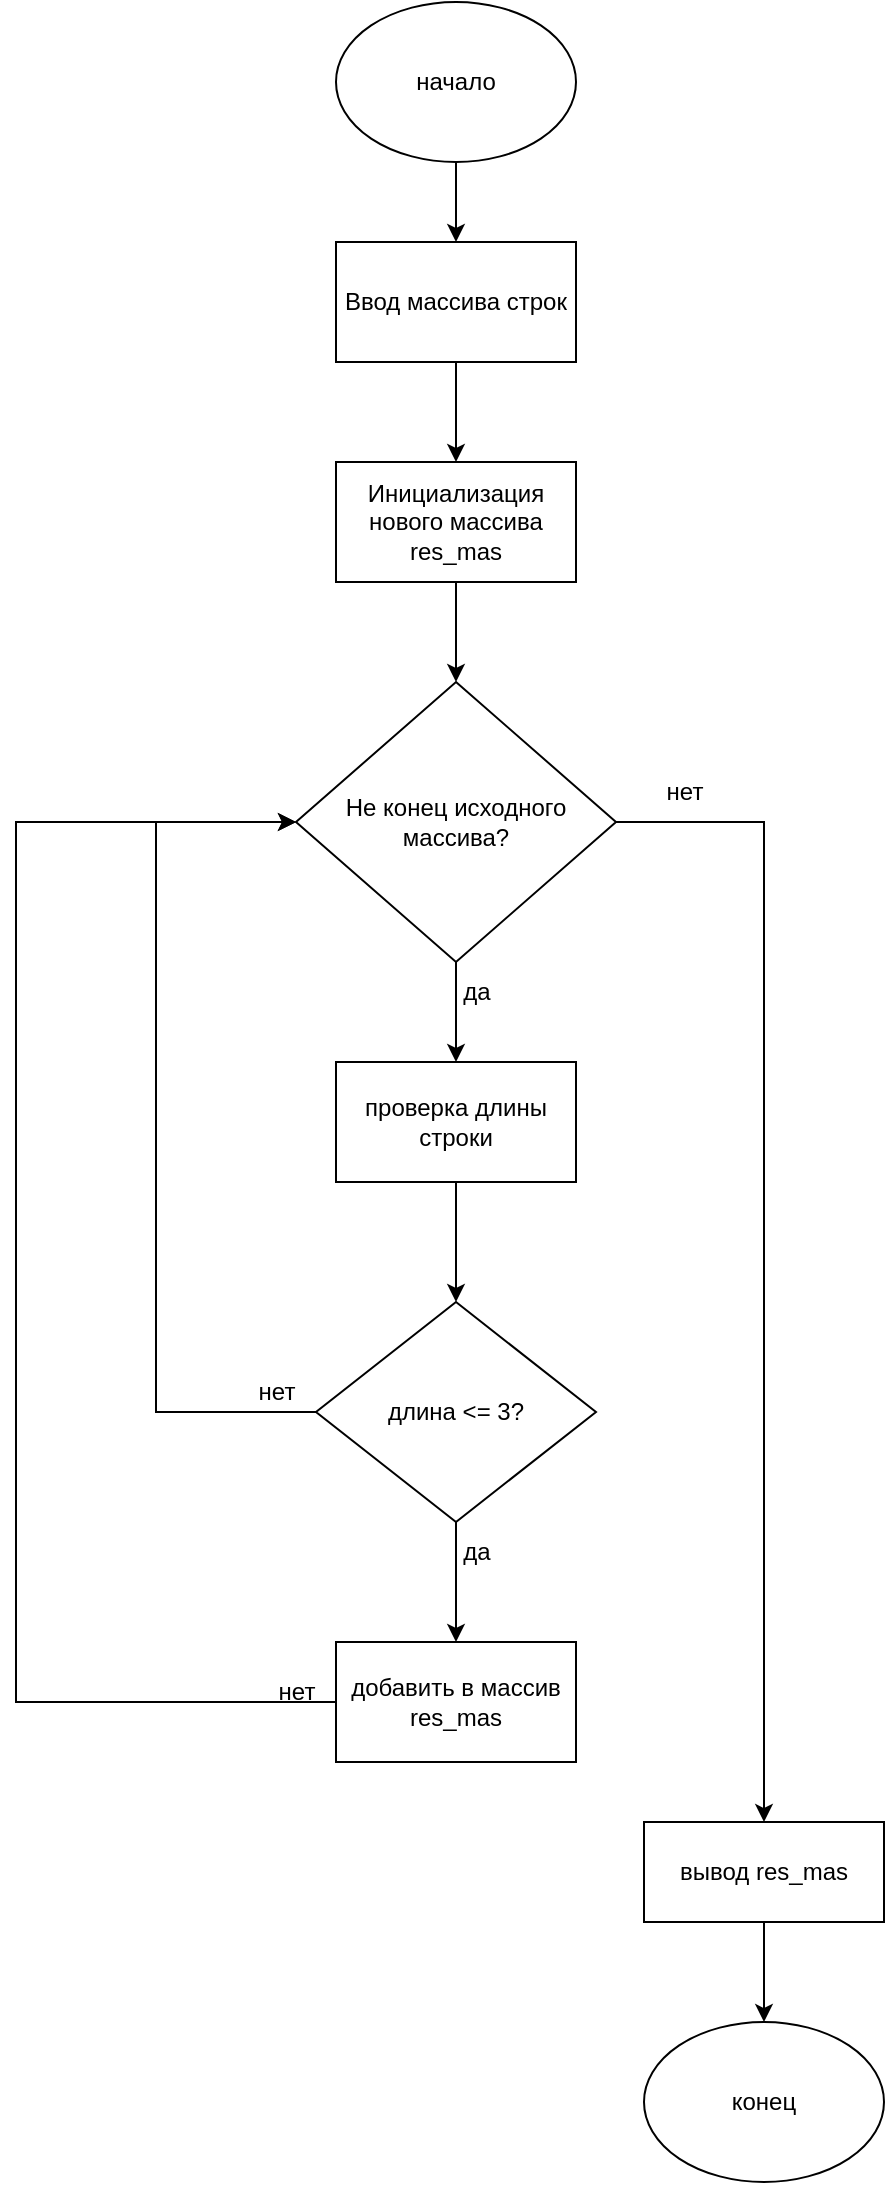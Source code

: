 <mxfile version="24.2.5" type="device">
  <diagram name="Страница — 1" id="hIwDPBE5IHdKA5I5i13y">
    <mxGraphModel dx="677" dy="1094" grid="1" gridSize="10" guides="1" tooltips="1" connect="1" arrows="1" fold="1" page="1" pageScale="1" pageWidth="827" pageHeight="1169" math="0" shadow="0">
      <root>
        <mxCell id="0" />
        <mxCell id="1" parent="0" />
        <mxCell id="vES_-5wuRuhPrdAIuNvl-2" value="начало" style="ellipse;whiteSpace=wrap;html=1;" vertex="1" parent="1">
          <mxGeometry x="260" y="40" width="120" height="80" as="geometry" />
        </mxCell>
        <mxCell id="vES_-5wuRuhPrdAIuNvl-3" value="&lt;div&gt;Ввод массива строк&lt;br&gt;&lt;/div&gt;" style="rounded=0;whiteSpace=wrap;html=1;" vertex="1" parent="1">
          <mxGeometry x="260" y="160" width="120" height="60" as="geometry" />
        </mxCell>
        <mxCell id="vES_-5wuRuhPrdAIuNvl-4" value="Инициализация нового массива res_mas" style="rounded=0;whiteSpace=wrap;html=1;" vertex="1" parent="1">
          <mxGeometry x="260" y="270" width="120" height="60" as="geometry" />
        </mxCell>
        <mxCell id="vES_-5wuRuhPrdAIuNvl-23" style="edgeStyle=orthogonalEdgeStyle;rounded=0;orthogonalLoop=1;jettySize=auto;html=1;exitX=1;exitY=0.5;exitDx=0;exitDy=0;entryX=0.5;entryY=0;entryDx=0;entryDy=0;" edge="1" parent="1" source="vES_-5wuRuhPrdAIuNvl-5" target="vES_-5wuRuhPrdAIuNvl-24">
          <mxGeometry relative="1" as="geometry">
            <mxPoint x="470" y="1000" as="targetPoint" />
          </mxGeometry>
        </mxCell>
        <mxCell id="vES_-5wuRuhPrdAIuNvl-5" value="Не конец исходного массива?" style="rhombus;whiteSpace=wrap;html=1;" vertex="1" parent="1">
          <mxGeometry x="240" y="380" width="160" height="140" as="geometry" />
        </mxCell>
        <mxCell id="vES_-5wuRuhPrdAIuNvl-7" value="проверка длины строки" style="rounded=0;whiteSpace=wrap;html=1;" vertex="1" parent="1">
          <mxGeometry x="260" y="570" width="120" height="60" as="geometry" />
        </mxCell>
        <mxCell id="vES_-5wuRuhPrdAIuNvl-16" style="edgeStyle=orthogonalEdgeStyle;rounded=0;orthogonalLoop=1;jettySize=auto;html=1;exitX=0.5;exitY=1;exitDx=0;exitDy=0;entryX=0.5;entryY=0;entryDx=0;entryDy=0;" edge="1" parent="1" source="vES_-5wuRuhPrdAIuNvl-8" target="vES_-5wuRuhPrdAIuNvl-15">
          <mxGeometry relative="1" as="geometry" />
        </mxCell>
        <mxCell id="vES_-5wuRuhPrdAIuNvl-8" value="длина &amp;lt;= 3?" style="rhombus;whiteSpace=wrap;html=1;" vertex="1" parent="1">
          <mxGeometry x="250" y="690" width="140" height="110" as="geometry" />
        </mxCell>
        <mxCell id="vES_-5wuRuhPrdAIuNvl-9" value="" style="endArrow=classic;html=1;rounded=0;exitX=0.5;exitY=1;exitDx=0;exitDy=0;entryX=0.5;entryY=0;entryDx=0;entryDy=0;" edge="1" parent="1" source="vES_-5wuRuhPrdAIuNvl-2" target="vES_-5wuRuhPrdAIuNvl-3">
          <mxGeometry width="50" height="50" relative="1" as="geometry">
            <mxPoint x="200" y="320" as="sourcePoint" />
            <mxPoint x="200" y="380" as="targetPoint" />
          </mxGeometry>
        </mxCell>
        <mxCell id="vES_-5wuRuhPrdAIuNvl-10" value="" style="endArrow=classic;html=1;rounded=0;exitX=0.5;exitY=1;exitDx=0;exitDy=0;entryX=0.5;entryY=0;entryDx=0;entryDy=0;" edge="1" parent="1" source="vES_-5wuRuhPrdAIuNvl-3" target="vES_-5wuRuhPrdAIuNvl-4">
          <mxGeometry width="50" height="50" relative="1" as="geometry">
            <mxPoint x="210" y="330" as="sourcePoint" />
            <mxPoint x="210" y="390" as="targetPoint" />
          </mxGeometry>
        </mxCell>
        <mxCell id="vES_-5wuRuhPrdAIuNvl-11" value="" style="endArrow=classic;html=1;rounded=0;exitX=0.5;exitY=1;exitDx=0;exitDy=0;entryX=0.5;entryY=0;entryDx=0;entryDy=0;" edge="1" parent="1" source="vES_-5wuRuhPrdAIuNvl-4" target="vES_-5wuRuhPrdAIuNvl-5">
          <mxGeometry width="50" height="50" relative="1" as="geometry">
            <mxPoint x="220" y="340" as="sourcePoint" />
            <mxPoint x="220" y="400" as="targetPoint" />
          </mxGeometry>
        </mxCell>
        <mxCell id="vES_-5wuRuhPrdAIuNvl-12" value="" style="endArrow=classic;html=1;rounded=0;exitX=0.5;exitY=1;exitDx=0;exitDy=0;entryX=0.5;entryY=0;entryDx=0;entryDy=0;" edge="1" parent="1" source="vES_-5wuRuhPrdAIuNvl-5" target="vES_-5wuRuhPrdAIuNvl-7">
          <mxGeometry width="50" height="50" relative="1" as="geometry">
            <mxPoint x="230" y="350" as="sourcePoint" />
            <mxPoint x="230" y="410" as="targetPoint" />
          </mxGeometry>
        </mxCell>
        <mxCell id="vES_-5wuRuhPrdAIuNvl-13" value="" style="endArrow=classic;html=1;rounded=0;exitX=0.5;exitY=1;exitDx=0;exitDy=0;entryX=0.5;entryY=0;entryDx=0;entryDy=0;" edge="1" parent="1" source="vES_-5wuRuhPrdAIuNvl-7" target="vES_-5wuRuhPrdAIuNvl-8">
          <mxGeometry width="50" height="50" relative="1" as="geometry">
            <mxPoint x="240" y="360" as="sourcePoint" />
            <mxPoint x="240" y="420" as="targetPoint" />
          </mxGeometry>
        </mxCell>
        <mxCell id="vES_-5wuRuhPrdAIuNvl-14" value="" style="endArrow=classic;html=1;rounded=0;exitX=0;exitY=0.5;exitDx=0;exitDy=0;entryX=0;entryY=0.5;entryDx=0;entryDy=0;" edge="1" parent="1" source="vES_-5wuRuhPrdAIuNvl-8" target="vES_-5wuRuhPrdAIuNvl-5">
          <mxGeometry width="50" height="50" relative="1" as="geometry">
            <mxPoint x="250" y="370" as="sourcePoint" />
            <mxPoint x="250" y="430" as="targetPoint" />
            <Array as="points">
              <mxPoint x="170" y="745" />
              <mxPoint x="170" y="450" />
            </Array>
          </mxGeometry>
        </mxCell>
        <mxCell id="vES_-5wuRuhPrdAIuNvl-17" style="edgeStyle=orthogonalEdgeStyle;rounded=0;orthogonalLoop=1;jettySize=auto;html=1;exitX=0;exitY=0.5;exitDx=0;exitDy=0;entryX=0;entryY=0.5;entryDx=0;entryDy=0;" edge="1" parent="1" source="vES_-5wuRuhPrdAIuNvl-15" target="vES_-5wuRuhPrdAIuNvl-5">
          <mxGeometry relative="1" as="geometry">
            <Array as="points">
              <mxPoint x="100" y="890" />
              <mxPoint x="100" y="450" />
            </Array>
          </mxGeometry>
        </mxCell>
        <mxCell id="vES_-5wuRuhPrdAIuNvl-15" value="добавить в массив res_mas" style="rounded=0;whiteSpace=wrap;html=1;" vertex="1" parent="1">
          <mxGeometry x="260" y="860" width="120" height="60" as="geometry" />
        </mxCell>
        <mxCell id="vES_-5wuRuhPrdAIuNvl-18" value="нет" style="text;html=1;align=center;verticalAlign=middle;resizable=0;points=[];autosize=1;strokeColor=none;fillColor=none;" vertex="1" parent="1">
          <mxGeometry x="210" y="720" width="40" height="30" as="geometry" />
        </mxCell>
        <mxCell id="vES_-5wuRuhPrdAIuNvl-19" value="нет" style="text;html=1;align=center;verticalAlign=middle;resizable=0;points=[];autosize=1;strokeColor=none;fillColor=none;" vertex="1" parent="1">
          <mxGeometry x="220" y="870" width="40" height="30" as="geometry" />
        </mxCell>
        <mxCell id="vES_-5wuRuhPrdAIuNvl-20" value="да" style="text;html=1;align=center;verticalAlign=middle;resizable=0;points=[];autosize=1;strokeColor=none;fillColor=none;" vertex="1" parent="1">
          <mxGeometry x="310" y="520" width="40" height="30" as="geometry" />
        </mxCell>
        <mxCell id="vES_-5wuRuhPrdAIuNvl-21" value="да" style="text;html=1;align=center;verticalAlign=middle;resizable=0;points=[];autosize=1;strokeColor=none;fillColor=none;" vertex="1" parent="1">
          <mxGeometry x="310" y="800" width="40" height="30" as="geometry" />
        </mxCell>
        <mxCell id="vES_-5wuRuhPrdAIuNvl-22" value="нет" style="text;html=1;align=center;verticalAlign=middle;resizable=0;points=[];autosize=1;strokeColor=none;fillColor=none;" vertex="1" parent="1">
          <mxGeometry x="414" y="420" width="40" height="30" as="geometry" />
        </mxCell>
        <mxCell id="vES_-5wuRuhPrdAIuNvl-26" style="edgeStyle=orthogonalEdgeStyle;rounded=0;orthogonalLoop=1;jettySize=auto;html=1;exitX=0.5;exitY=1;exitDx=0;exitDy=0;entryX=0.5;entryY=0;entryDx=0;entryDy=0;" edge="1" parent="1" source="vES_-5wuRuhPrdAIuNvl-24" target="vES_-5wuRuhPrdAIuNvl-25">
          <mxGeometry relative="1" as="geometry" />
        </mxCell>
        <mxCell id="vES_-5wuRuhPrdAIuNvl-24" value="вывод res_mas" style="rounded=0;whiteSpace=wrap;html=1;" vertex="1" parent="1">
          <mxGeometry x="414" y="950" width="120" height="50" as="geometry" />
        </mxCell>
        <mxCell id="vES_-5wuRuhPrdAIuNvl-25" value="конец" style="ellipse;whiteSpace=wrap;html=1;" vertex="1" parent="1">
          <mxGeometry x="414" y="1050" width="120" height="80" as="geometry" />
        </mxCell>
      </root>
    </mxGraphModel>
  </diagram>
</mxfile>
